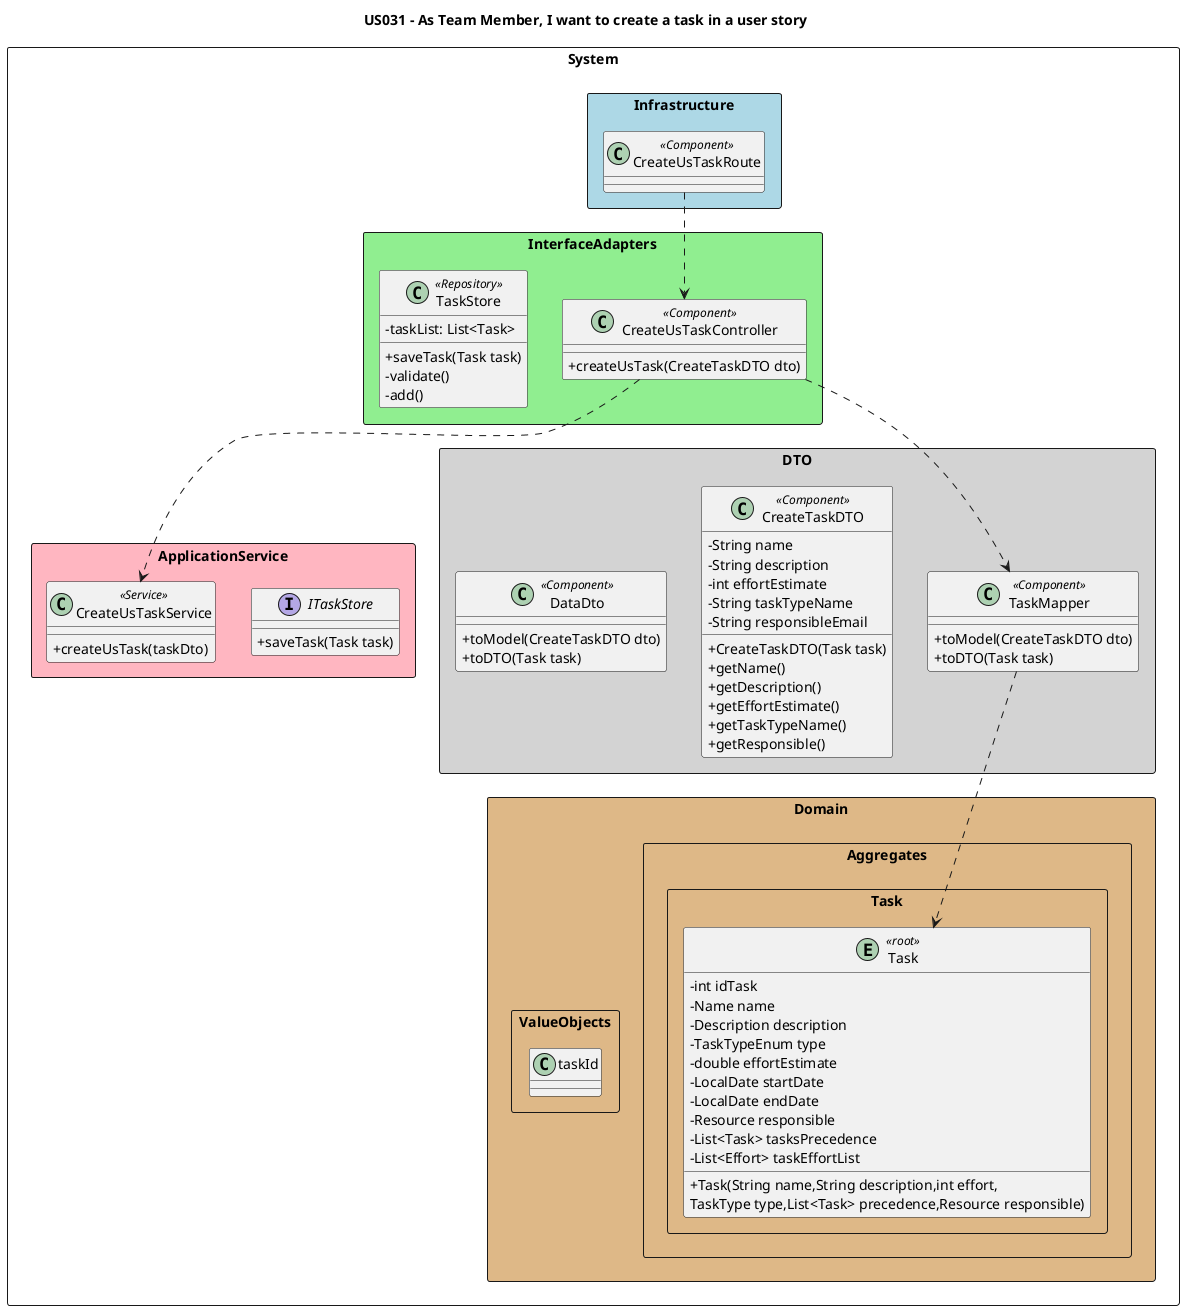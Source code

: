 @startuml
'https://plantuml.com/class-diagram

skinparam classAttributeIconSize 0
'hide circle

title US031 - As Team Member, I want to create a task in a user story


package System <<Rectangle>>{

package Infrastructure <<Rectangle>> #lightblue {
class "CreateUsTaskRoute" as route<<Component>>{
}
}

package InterfaceAdapters <<Rectangle>> #lightgreen{
class "CreateUsTaskController" as ctrl <<Component>>{
+createUsTask(CreateTaskDTO dto)
}

class "TaskStore" as store <<Repository>>{
-taskList: List<Task>
+saveTask(Task task)
-validate()
-add()
}
}

package ApplicationService <<Rectangle>> #lightpink{
interface "ITaskStore" as istore {
+saveTask(Task task)
}

class "CreateUsTaskService" as service <<Service>>{
+createUsTask(taskDto)
}
}

package Domain <<Rectangle>> #burlywood{

package Aggregates <<Rectangle>>{

package Task <<Rectangle>>{

entity "Task" as task <<root>>{
-int idTask
-Name name
-Description description
-TaskTypeEnum type
-double effortEstimate
-LocalDate startDate
-LocalDate endDate
-Resource responsible
-List<Task> tasksPrecedence
-List<Effort> taskEffortList
+Task(String name,String description,int effort,\nTaskType type,List<Task> precedence,Resource responsible)
}

}
}
package ValueObjects <<Rectangle>>{
class taskId{
}
}
}

package DTO <<Rectangle>> #lightgray {

class "TaskMapper" as mapper <<Component>>{
+toModel(CreateTaskDTO dto)
+toDTO(Task task)
}

class CreateTaskDTO <<Component>>{
-String name
-String description
-int effortEstimate
-String taskTypeName
-String responsibleEmail
+CreateTaskDTO(Task task)
+getName()
+getDescription()
+getEffortEstimate()
+getTaskTypeName()
+getResponsible()
}

class DataDto <<Component>> {
+toModel(CreateTaskDTO dto)
+toDTO(Task task)
}
}
}

route .d.> ctrl

ctrl .d.> service
ctrl .d.> mapper


mapper ..> task




@enduml